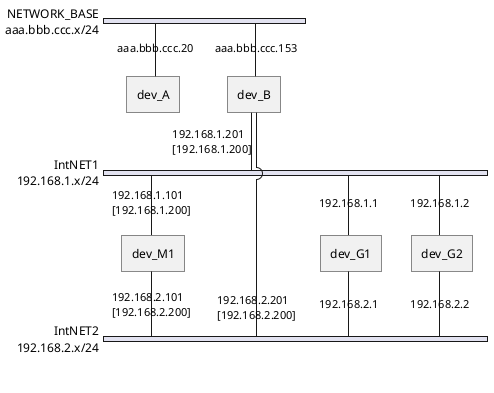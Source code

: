 {
  "sha1": "2m933901d4fdijdba4jr6t5w4on4gk7",
  "insertion": {
    "when": "2024-05-30T20:48:20.042Z",
    "url": "https://forum.plantuml.net/10297/how-to-report-this-possible-bug-in-the-beta-nwdiag",
    "user": "plantuml@gmail.com"
  }
}
@startuml
nwdiag {
  network NETWORK_BASE {
   address = "aaa.bbb.ccc.x/24"

   dev_A   [address = "aaa.bbb.ccc.20" ]
   dev_B [address = "aaa.bbb.ccc.153" ]
  }
  network IntNET1 {
   address = "192.168.1.x/24"

   dev_B [address = "192.168.1.201, [192.168.1.200]" ]
   dev_M1 [address = "192.168.1.101, [192.168.1.200]" ]

   dev_G1 [address = "192.168.1.1" ]
   dev_G2 [address = "192.168.1.2" ]
  }
  network IntNET2 {
   address = "192.168.2.x/24"

   dev_B [address = "192.168.2.201, [192.168.2.200]" ]
   dev_M1 [address = "192.168.2.101, [192.168.2.200]" ]

   dev_G1 [address = "192.168.2.1" ]
   dev_G2 [address = "192.168.2.2" ]
  }
}
@enduml
